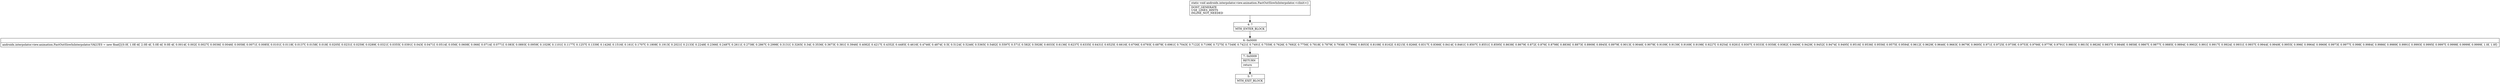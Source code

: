 digraph "CFG forandroidx.interpolator.view.animation.FastOutSlowInInterpolator.\<clinit\>()V" {
Node_4 [shape=record,label="{4\:\ ?|MTH_ENTER_BLOCK\l}"];
Node_6 [shape=record,label="{6\:\ 0x0000|androidx.interpolator.view.animation.FastOutSlowInInterpolator.VALUES = new float[]\{0.0f, 1.0E\-4f, 2.0E\-4f, 5.0E\-4f, 9.0E\-4f, 0.0014f, 0.002f, 0.0027f, 0.0036f, 0.0046f, 0.0058f, 0.0071f, 0.0085f, 0.0101f, 0.0118f, 0.0137f, 0.0158f, 0.018f, 0.0205f, 0.0231f, 0.0259f, 0.0289f, 0.0321f, 0.0355f, 0.0391f, 0.043f, 0.0471f, 0.0514f, 0.056f, 0.0608f, 0.066f, 0.0714f, 0.0771f, 0.083f, 0.0893f, 0.0959f, 0.1029f, 0.1101f, 0.1177f, 0.1257f, 0.1339f, 0.1426f, 0.1516f, 0.161f, 0.1707f, 0.1808f, 0.1913f, 0.2021f, 0.2133f, 0.2248f, 0.2366f, 0.2487f, 0.2611f, 0.2738f, 0.2867f, 0.2998f, 0.3131f, 0.3265f, 0.34f, 0.3536f, 0.3673f, 0.381f, 0.3946f, 0.4082f, 0.4217f, 0.4352f, 0.4485f, 0.4616f, 0.4746f, 0.4874f, 0.5f, 0.5124f, 0.5246f, 0.5365f, 0.5482f, 0.5597f, 0.571f, 0.582f, 0.5928f, 0.6033f, 0.6136f, 0.6237f, 0.6335f, 0.6431f, 0.6525f, 0.6616f, 0.6706f, 0.6793f, 0.6878f, 0.6961f, 0.7043f, 0.7122f, 0.7199f, 0.7275f, 0.7349f, 0.7421f, 0.7491f, 0.7559f, 0.7626f, 0.7692f, 0.7756f, 0.7818f, 0.7879f, 0.7938f, 0.7996f, 0.8053f, 0.8108f, 0.8162f, 0.8215f, 0.8266f, 0.8317f, 0.8366f, 0.8414f, 0.8461f, 0.8507f, 0.8551f, 0.8595f, 0.8638f, 0.8679f, 0.872f, 0.876f, 0.8798f, 0.8836f, 0.8873f, 0.8909f, 0.8945f, 0.8979f, 0.9013f, 0.9046f, 0.9078f, 0.9109f, 0.9139f, 0.9169f, 0.9198f, 0.9227f, 0.9254f, 0.9281f, 0.9307f, 0.9333f, 0.9358f, 0.9382f, 0.9406f, 0.9429f, 0.9452f, 0.9474f, 0.9495f, 0.9516f, 0.9536f, 0.9556f, 0.9575f, 0.9594f, 0.9612f, 0.9629f, 0.9646f, 0.9663f, 0.9679f, 0.9695f, 0.971f, 0.9725f, 0.9739f, 0.9753f, 0.9766f, 0.9779f, 0.9791f, 0.9803f, 0.9815f, 0.9826f, 0.9837f, 0.9848f, 0.9858f, 0.9867f, 0.9877f, 0.9885f, 0.9894f, 0.9902f, 0.991f, 0.9917f, 0.9924f, 0.9931f, 0.9937f, 0.9944f, 0.9949f, 0.9955f, 0.996f, 0.9964f, 0.9969f, 0.9973f, 0.9977f, 0.998f, 0.9984f, 0.9986f, 0.9989f, 0.9991f, 0.9993f, 0.9995f, 0.9997f, 0.9998f, 0.9999f, 0.9999f, 1.0f, 1.0f\}\l}"];
Node_7 [shape=record,label="{7\:\ 0x0009|RETURN\l|return\l}"];
Node_5 [shape=record,label="{5\:\ ?|MTH_EXIT_BLOCK\l}"];
MethodNode[shape=record,label="{static void androidx.interpolator.view.animation.FastOutSlowInInterpolator.\<clinit\>()  | DONT_GENERATE\lUSE_LINES_HINTS\lINLINE_NOT_NEEDED\l}"];
MethodNode -> Node_4;Node_4 -> Node_6;
Node_6 -> Node_7;
Node_7 -> Node_5;
}

